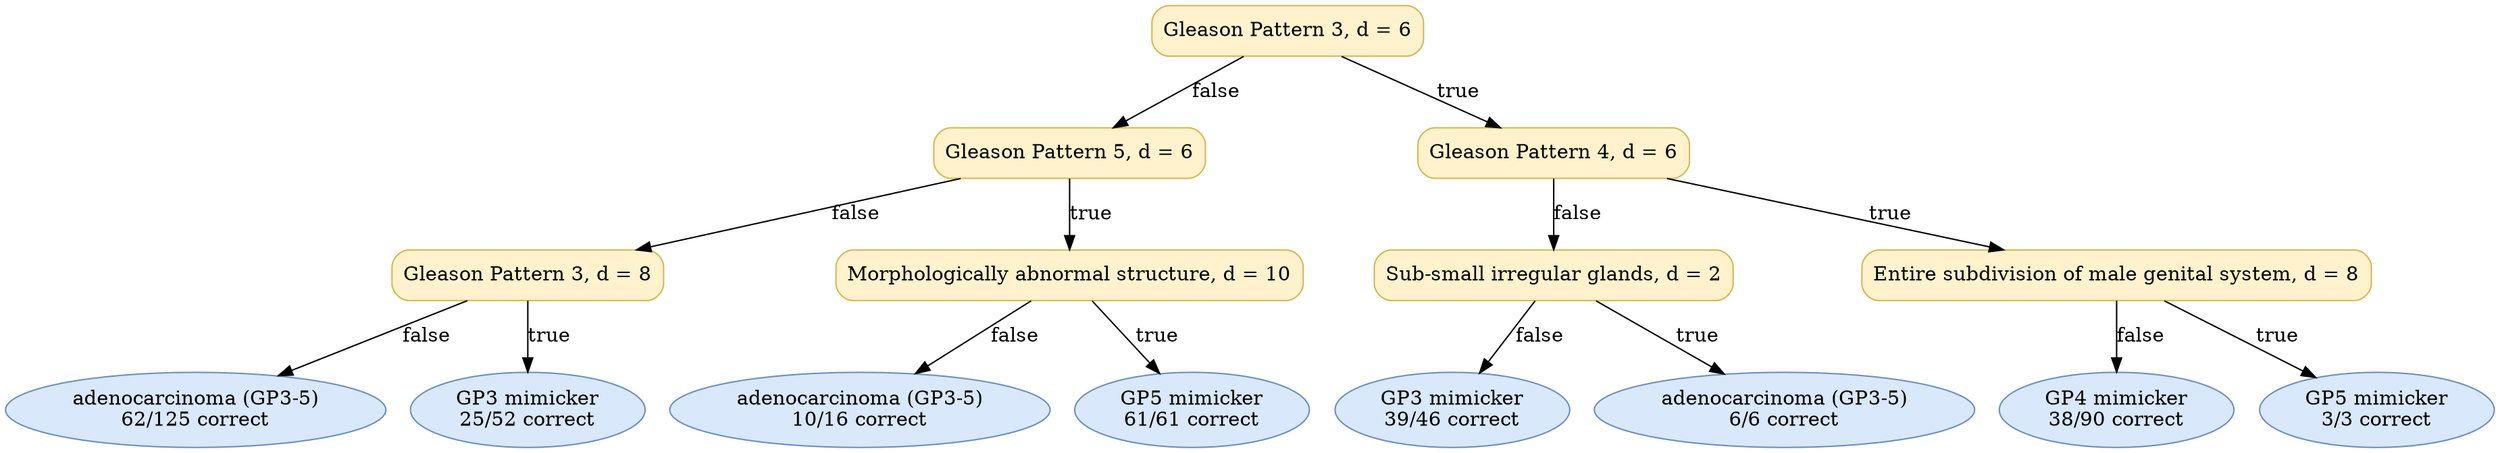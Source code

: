 digraph "DT" {
fontname="Times-Roman";
label="";
node [fontname="Times-Roman"];
Node1 [color="#D6B656", fillcolor="#FFF2CC", label="Gleason Pattern 3, d = 6", shape="box", style="rounded,filled"];
Node2 [color="#D6B656", fillcolor="#FFF2CC", label="Gleason Pattern 5, d = 6", shape="box", style="rounded,filled"];
Node3 [color="#D6B656", fillcolor="#FFF2CC", label="Gleason Pattern 3, d = 8", shape="box", style="rounded,filled"];
Node4 [color="#6C8EBF", fillcolor="#DAE8FC", label=<adenocarcinoma (GP3-5)<br/>62/125 correct>, shape="ellipse", style="rounded,filled"];
Node5 [color="#6C8EBF", fillcolor="#DAE8FC", label=<GP3 mimicker<br/>25/52 correct>, shape="ellipse", style="rounded,filled"];
Node6 [color="#D6B656", fillcolor="#FFF2CC", label="Morphologically abnormal structure, d = 10", shape="box", style="rounded,filled"];
Node7 [color="#6C8EBF", fillcolor="#DAE8FC", label=<adenocarcinoma (GP3-5)<br/>10/16 correct>, shape="ellipse", style="rounded,filled"];
Node8 [color="#6C8EBF", fillcolor="#DAE8FC", label=<GP5 mimicker<br/>61/61 correct>, shape="ellipse", style="rounded,filled"];
Node9 [color="#D6B656", fillcolor="#FFF2CC", label="Gleason Pattern 4, d = 6", shape="box", style="rounded,filled"];
Node10 [color="#D6B656", fillcolor="#FFF2CC", label="Sub-small irregular glands, d = 2", shape="box", style="rounded,filled"];
Node11 [color="#6C8EBF", fillcolor="#DAE8FC", label=<GP3 mimicker<br/>39/46 correct>, shape="ellipse", style="rounded,filled"];
Node12 [color="#6C8EBF", fillcolor="#DAE8FC", label=<adenocarcinoma (GP3-5)<br/>6/6 correct>, shape="ellipse", style="rounded,filled"];
Node13 [color="#D6B656", fillcolor="#FFF2CC", label="Entire subdivision of male genital system, d = 8", shape="box", style="rounded,filled"];
Node14 [color="#6C8EBF", fillcolor="#DAE8FC", label=<GP4 mimicker<br/>38/90 correct>, shape="ellipse", style="rounded,filled"];
Node15 [color="#6C8EBF", fillcolor="#DAE8FC", label=<GP5 mimicker<br/>3/3 correct>, shape="ellipse", style="rounded,filled"];
Node1 -> Node2  [key=0, label="false"];
Node1 -> Node9  [key=0, label="true"];
Node2 -> Node3  [key=0, label="false"];
Node2 -> Node6  [key=0, label="true"];
Node3 -> Node4  [key=0, label="false"];
Node3 -> Node5  [key=0, label="true"];
Node6 -> Node7  [key=0, label="false"];
Node6 -> Node8  [key=0, label="true"];
Node9 -> Node10  [key=0, label="false"];
Node9 -> Node13  [key=0, label="true"];
Node10 -> Node11  [key=0, label="false"];
Node10 -> Node12  [key=0, label="true"];
Node13 -> Node14  [key=0, label="false"];
Node13 -> Node15  [key=0, label="true"];
}
